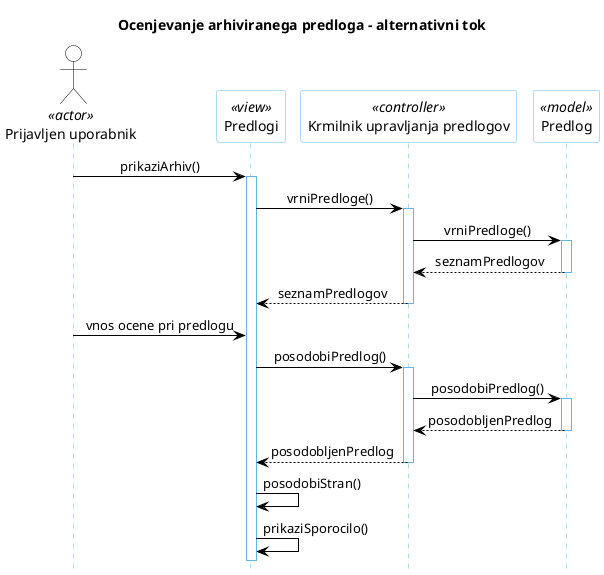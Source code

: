 @startuml OcenjevanjeArhiviranegaPredlogaAlt

hide footbox

skinparam backgroundcolor white
skinparam defaultTextAlignment center
skinparam actorBorderColor black
skinparam actorBackgroundColor white
skinparam arrowColor black  
skinparam sequenceLifeLineBorderColor #5FB8EC
skinparam sequenceParticipantBorderColor #5FB8EC
skinparam sequenceParticipantBackgroundColor white

title "Ocenjevanje arhiviranega predloga - alternativni tok"

actor "Prijavljen uporabnik" AS U <<actor>>

participant "Predlogi" as Predlogi <<view>>
participant "Krmilnik upravljanja predlogov" as Krmilnik <<controller>>
participant "Predlog" as  PredlogModel <<model>>


U -> Predlogi: prikaziArhiv()
activate Predlogi

Predlogi -> Krmilnik: vrniPredloge()
activate Krmilnik

Krmilnik -> PredlogModel: vrniPredloge()
activate PredlogModel

PredlogModel -[dotted]> Krmilnik: seznamPredlogov
deactivate PredlogModel

Krmilnik -[dotted]> Predlogi: seznamPredlogov
deactivate Krmilnik


deactivate Krmilnik

U -> Predlogi: vnos ocene pri predlogu
Predlogi -> Krmilnik: posodobiPredlog()
activate Krmilnik
Krmilnik -> PredlogModel: posodobiPredlog()
activate PredlogModel
PredlogModel -[dotted]> Krmilnik: posodobljenPredlog
deactivate PredlogModel
Krmilnik -[dotted]> Predlogi: posodobljenPredlog
deactivate Krmilnik

Predlogi -> Predlogi: posodobiStran()
Predlogi -> Predlogi: prikaziSporocilo()


@enduml
